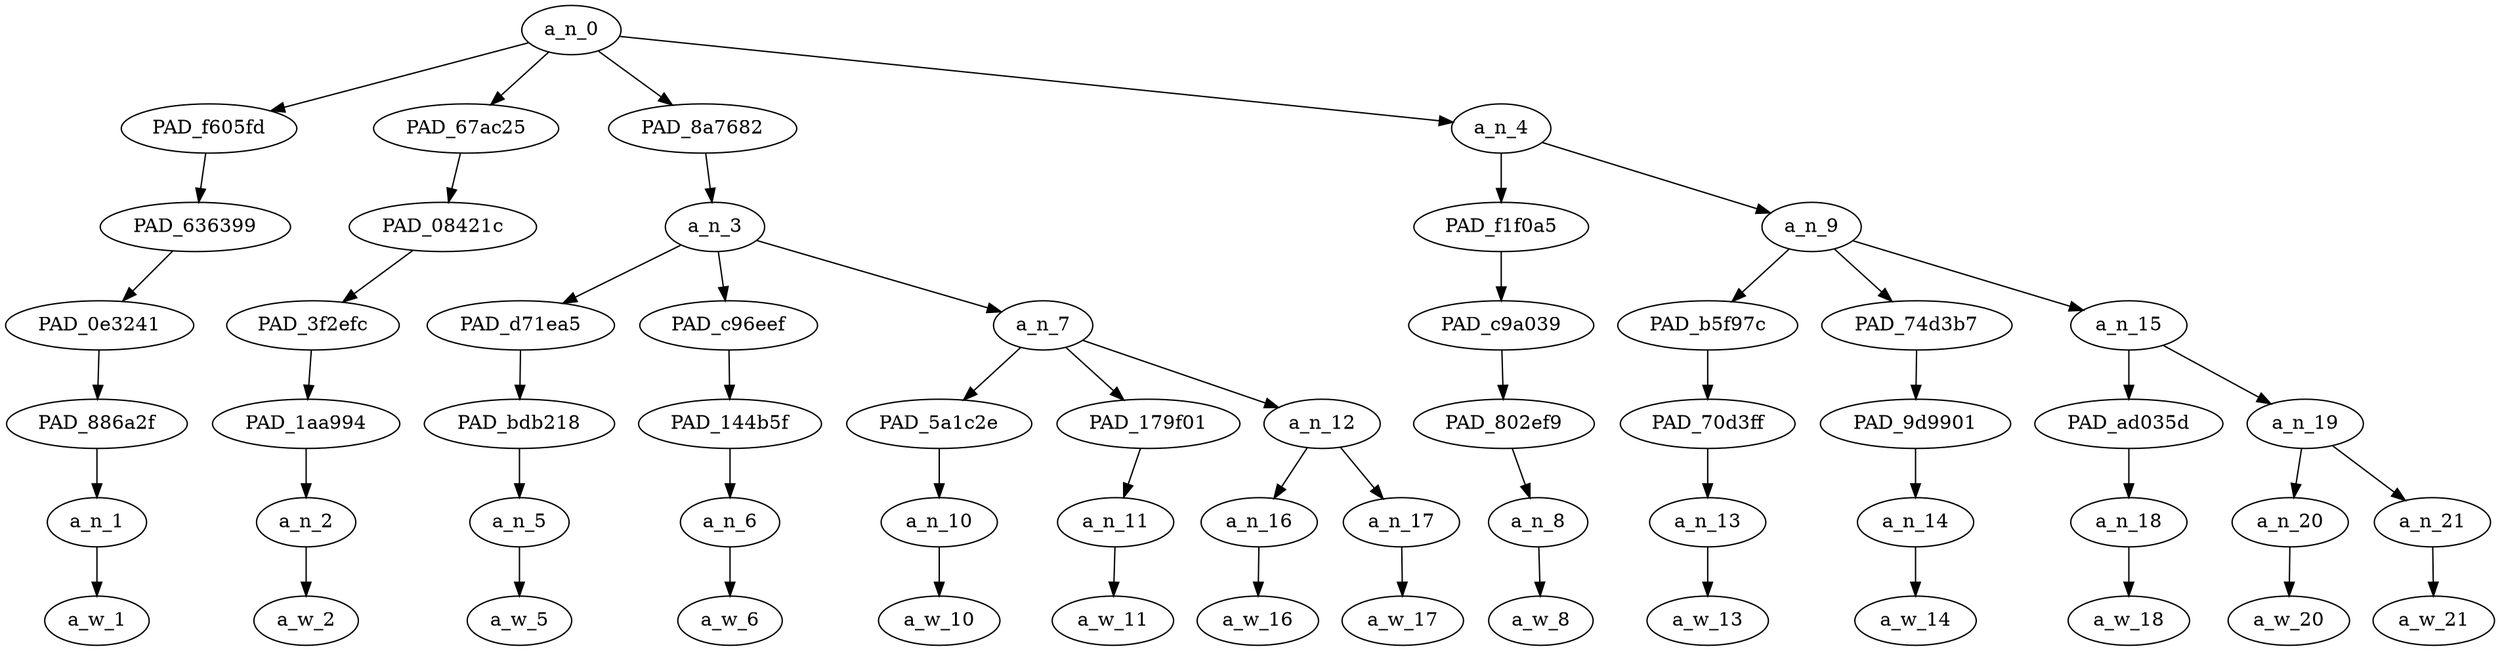 strict digraph "" {
	a_n_0	[div_dir=1,
		index=0,
		level=6,
		pos="3.3784722222222223,6!",
		text_span="[0, 1, 2, 3, 4, 5, 6, 7, 8, 9, 10, 11, 12, 13]",
		value=0.99999997];
	PAD_f605fd	[div_dir=1,
		index=0,
		level=5,
		pos="0.0,5!",
		text_span="[0]",
		value=0.06638087];
	a_n_0 -> PAD_f605fd;
	PAD_67ac25	[div_dir=1,
		index=1,
		level=5,
		pos="1.0,5!",
		text_span="[1]",
		value=0.05129532];
	a_n_0 -> PAD_67ac25;
	PAD_8a7682	[div_dir=1,
		index=2,
		level=5,
		pos="3.3888888888888893,5!",
		text_span="[2, 3, 4, 5, 6, 7]",
		value=0.63603103];
	a_n_0 -> PAD_8a7682;
	a_n_4	[div_dir=1,
		index=3,
		level=5,
		pos="9.125,5!",
		text_span="[8, 9, 10, 11, 12, 13]",
		value=0.24570307];
	a_n_0 -> a_n_4;
	PAD_636399	[div_dir=1,
		index=0,
		level=4,
		pos="0.0,4!",
		text_span="[0]",
		value=0.06638087];
	PAD_f605fd -> PAD_636399;
	PAD_0e3241	[div_dir=1,
		index=0,
		level=3,
		pos="0.0,3!",
		text_span="[0]",
		value=0.06638087];
	PAD_636399 -> PAD_0e3241;
	PAD_886a2f	[div_dir=1,
		index=0,
		level=2,
		pos="0.0,2!",
		text_span="[0]",
		value=0.06638087];
	PAD_0e3241 -> PAD_886a2f;
	a_n_1	[div_dir=1,
		index=0,
		level=1,
		pos="0.0,1!",
		text_span="[0]",
		value=0.06638087];
	PAD_886a2f -> a_n_1;
	a_w_1	[div_dir=0,
		index=0,
		level=0,
		pos="0,0!",
		text_span="[0]",
		value="<user>"];
	a_n_1 -> a_w_1;
	PAD_08421c	[div_dir=1,
		index=1,
		level=4,
		pos="1.0,4!",
		text_span="[1]",
		value=0.05129532];
	PAD_67ac25 -> PAD_08421c;
	PAD_3f2efc	[div_dir=1,
		index=1,
		level=3,
		pos="1.0,3!",
		text_span="[1]",
		value=0.05129532];
	PAD_08421c -> PAD_3f2efc;
	PAD_1aa994	[div_dir=1,
		index=1,
		level=2,
		pos="1.0,2!",
		text_span="[1]",
		value=0.05129532];
	PAD_3f2efc -> PAD_1aa994;
	a_n_2	[div_dir=1,
		index=1,
		level=1,
		pos="1.0,1!",
		text_span="[1]",
		value=0.05129532];
	PAD_1aa994 -> a_n_2;
	a_w_2	[div_dir=0,
		index=1,
		level=0,
		pos="1,0!",
		text_span="[1]",
		value=just];
	a_n_2 -> a_w_2;
	a_n_3	[div_dir=1,
		index=2,
		level=4,
		pos="3.3888888888888893,4!",
		text_span="[2, 3, 4, 5, 6, 7]",
		value=0.63603103];
	PAD_8a7682 -> a_n_3;
	PAD_d71ea5	[div_dir=1,
		index=2,
		level=3,
		pos="2.0,3!",
		text_span="[2]",
		value=0.06963090];
	a_n_3 -> PAD_d71ea5;
	PAD_c96eef	[div_dir=-1,
		index=3,
		level=3,
		pos="3.0,3!",
		text_span="[3]",
		value=0.06132641];
	a_n_3 -> PAD_c96eef;
	a_n_7	[div_dir=1,
		index=4,
		level=3,
		pos="5.166666666666667,3!",
		text_span="[4, 5, 6, 7]",
		value=0.50456149];
	a_n_3 -> a_n_7;
	PAD_bdb218	[div_dir=1,
		index=2,
		level=2,
		pos="2.0,2!",
		text_span="[2]",
		value=0.06963090];
	PAD_d71ea5 -> PAD_bdb218;
	a_n_5	[div_dir=1,
		index=2,
		level=1,
		pos="2.0,1!",
		text_span="[2]",
		value=0.06963090];
	PAD_bdb218 -> a_n_5;
	a_w_5	[div_dir=0,
		index=2,
		level=0,
		pos="2,0!",
		text_span="[2]",
		value=shut];
	a_n_5 -> a_w_5;
	PAD_144b5f	[div_dir=-1,
		index=3,
		level=2,
		pos="3.0,2!",
		text_span="[3]",
		value=0.06132641];
	PAD_c96eef -> PAD_144b5f;
	a_n_6	[div_dir=-1,
		index=3,
		level=1,
		pos="3.0,1!",
		text_span="[3]",
		value=0.06132641];
	PAD_144b5f -> a_n_6;
	a_w_6	[div_dir=0,
		index=3,
		level=0,
		pos="3,0!",
		text_span="[3]",
		value=up];
	a_n_6 -> a_w_6;
	PAD_5a1c2e	[div_dir=1,
		index=4,
		level=2,
		pos="4.0,2!",
		text_span="[4]",
		value=0.34554615];
	a_n_7 -> PAD_5a1c2e;
	PAD_179f01	[div_dir=1,
		index=5,
		level=2,
		pos="5.0,2!",
		text_span="[5]",
		value=0.05956051];
	a_n_7 -> PAD_179f01;
	a_n_12	[div_dir=-1,
		index=6,
		level=2,
		pos="6.5,2!",
		text_span="[6, 7]",
		value=0.09875965];
	a_n_7 -> a_n_12;
	a_n_10	[div_dir=1,
		index=4,
		level=1,
		pos="4.0,1!",
		text_span="[4]",
		value=0.34554615];
	PAD_5a1c2e -> a_n_10;
	a_w_10	[div_dir=0,
		index=4,
		level=0,
		pos="4,0!",
		text_span="[4]",
		value=jihadi];
	a_n_10 -> a_w_10;
	a_n_11	[div_dir=1,
		index=5,
		level=1,
		pos="5.0,1!",
		text_span="[5]",
		value=0.05956051];
	PAD_179f01 -> a_n_11;
	a_w_11	[div_dir=0,
		index=5,
		level=0,
		pos="5,0!",
		text_span="[5]",
		value=and];
	a_n_11 -> a_w_11;
	a_n_16	[div_dir=-1,
		index=6,
		level=1,
		pos="6.0,1!",
		text_span="[6]",
		value=0.04528272];
	a_n_12 -> a_n_16;
	a_n_17	[div_dir=-1,
		index=7,
		level=1,
		pos="7.0,1!",
		text_span="[7]",
		value=0.05332739];
	a_n_12 -> a_n_17;
	a_w_16	[div_dir=0,
		index=6,
		level=0,
		pos="6,0!",
		text_span="[6]",
		value=whole];
	a_n_16 -> a_w_16;
	a_w_17	[div_dir=0,
		index=7,
		level=0,
		pos="7,0!",
		text_span="[7]",
		value=country];
	a_n_17 -> a_w_17;
	PAD_f1f0a5	[div_dir=1,
		index=3,
		level=4,
		pos="8.0,4!",
		text_span="[8]",
		value=0.03363836];
	a_n_4 -> PAD_f1f0a5;
	a_n_9	[div_dir=1,
		index=4,
		level=4,
		pos="10.25,4!",
		text_span="[9, 10, 11, 12, 13]",
		value=0.21180177];
	a_n_4 -> a_n_9;
	PAD_c9a039	[div_dir=1,
		index=5,
		level=3,
		pos="8.0,3!",
		text_span="[8]",
		value=0.03363836];
	PAD_f1f0a5 -> PAD_c9a039;
	PAD_802ef9	[div_dir=1,
		index=7,
		level=2,
		pos="8.0,2!",
		text_span="[8]",
		value=0.03363836];
	PAD_c9a039 -> PAD_802ef9;
	a_n_8	[div_dir=1,
		index=8,
		level=1,
		pos="8.0,1!",
		text_span="[8]",
		value=0.03363836];
	PAD_802ef9 -> a_n_8;
	a_w_8	[div_dir=0,
		index=8,
		level=0,
		pos="8,0!",
		text_span="[8]",
		value=will];
	a_n_8 -> a_w_8;
	PAD_b5f97c	[div_dir=1,
		index=6,
		level=3,
		pos="9.0,3!",
		text_span="[9]",
		value=0.05634387];
	a_n_9 -> PAD_b5f97c;
	PAD_74d3b7	[div_dir=1,
		index=7,
		level=3,
		pos="10.0,3!",
		text_span="[10]",
		value=0.03692395];
	a_n_9 -> PAD_74d3b7;
	a_n_15	[div_dir=1,
		index=8,
		level=3,
		pos="11.75,3!",
		text_span="[11, 12, 13]",
		value=0.11825320];
	a_n_9 -> a_n_15;
	PAD_70d3ff	[div_dir=1,
		index=8,
		level=2,
		pos="9.0,2!",
		text_span="[9]",
		value=0.05634387];
	PAD_b5f97c -> PAD_70d3ff;
	a_n_13	[div_dir=1,
		index=9,
		level=1,
		pos="9.0,1!",
		text_span="[9]",
		value=0.05634387];
	PAD_70d3ff -> a_n_13;
	a_w_13	[div_dir=0,
		index=9,
		level=0,
		pos="9,0!",
		text_span="[9]",
		value=burn];
	a_n_13 -> a_w_13;
	PAD_9d9901	[div_dir=1,
		index=9,
		level=2,
		pos="10.0,2!",
		text_span="[10]",
		value=0.03692395];
	PAD_74d3b7 -> PAD_9d9901;
	a_n_14	[div_dir=1,
		index=10,
		level=1,
		pos="10.0,1!",
		text_span="[10]",
		value=0.03692395];
	PAD_9d9901 -> a_n_14;
	a_w_14	[div_dir=0,
		index=10,
		level=0,
		pos="10,0!",
		text_span="[10]",
		value=you];
	a_n_14 -> a_w_14;
	PAD_ad035d	[div_dir=1,
		index=10,
		level=2,
		pos="11.0,2!",
		text_span="[11]",
		value=0.02967456];
	a_n_15 -> PAD_ad035d;
	a_n_19	[div_dir=1,
		index=11,
		level=2,
		pos="12.5,2!",
		text_span="[12, 13]",
		value=0.08849774];
	a_n_15 -> a_n_19;
	a_n_18	[div_dir=1,
		index=11,
		level=1,
		pos="11.0,1!",
		text_span="[11]",
		value=0.02967456];
	PAD_ad035d -> a_n_18;
	a_w_18	[div_dir=0,
		index=11,
		level=0,
		pos="11,0!",
		text_span="[11]",
		value=if];
	a_n_18 -> a_w_18;
	a_n_20	[div_dir=1,
		index=12,
		level=1,
		pos="12.0,1!",
		text_span="[12]",
		value=0.03603647];
	a_n_19 -> a_n_20;
	a_n_21	[div_dir=-1,
		index=13,
		level=1,
		pos="13.0,1!",
		text_span="[13]",
		value=0.05238759];
	a_n_19 -> a_n_21;
	a_w_20	[div_dir=0,
		index=12,
		level=0,
		pos="12,0!",
		text_span="[12]",
		value=you1];
	a_n_20 -> a_w_20;
	a_w_21	[div_dir=0,
		index=13,
		level=0,
		pos="13,0!",
		text_span="[13]",
		value=oppose];
	a_n_21 -> a_w_21;
}
